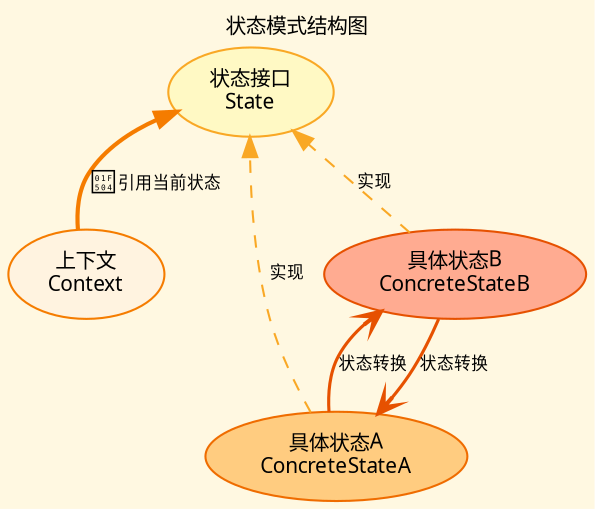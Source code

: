 digraph StatePattern {
    graph [fontname="Microsoft YaHei", fontsize=10, bgcolor="#fff8e1"];
    node [fontname="Microsoft YaHei", fontsize=10, style="filled,rounded"];
    edge [fontname="Microsoft YaHei", fontsize=8];

    rankdir=BT;
    bgcolor="#fff8e1";

    Context [label="上下文\nContext", fillcolor="#fff3e0", color="#f57c00"];

    State [label="状态接口\nState", fillcolor="#fff9c4", color="#f9a825"];

    ConcreteStateA [label="具体状态A\nConcreteStateA", fillcolor="#ffcc80", color="#ef6c00"];
    ConcreteStateB [label="具体状态B\nConcreteStateB", fillcolor="#ffab91", color="#e65100"];

    Context -> State [label="🔄 引用当前状态", color="#f57c00", style="bold"];

    ConcreteStateA -> State [label="实现", color="#f9a825", style="dashed"];
    ConcreteStateB -> State [label="实现", color="#f9a825", style="dashed"];

    ConcreteStateA -> ConcreteStateB [label="状态转换", color="#e65100", style="bold", penwidth=1.5, arrowhead=vee];
    ConcreteStateB -> ConcreteStateA [label="状态转换", color="#e65100", style="bold", penwidth=1.5, arrowhead=vee];

    labelloc="t";
    label="状态模式结构图";
}




